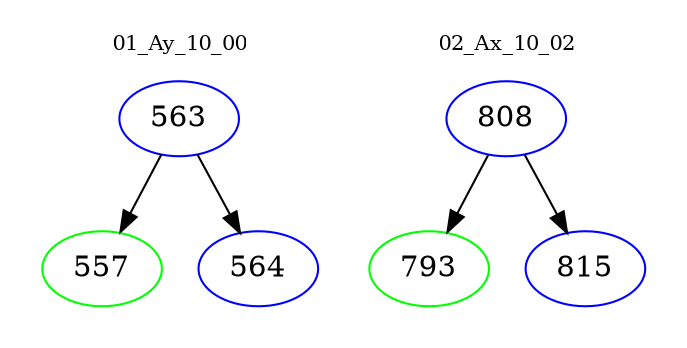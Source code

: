 digraph{
subgraph cluster_0 {
color = white
label = "01_Ay_10_00";
fontsize=10;
T0_563 [label="563", color="blue"]
T0_563 -> T0_557 [color="black"]
T0_557 [label="557", color="green"]
T0_563 -> T0_564 [color="black"]
T0_564 [label="564", color="blue"]
}
subgraph cluster_1 {
color = white
label = "02_Ax_10_02";
fontsize=10;
T1_808 [label="808", color="blue"]
T1_808 -> T1_793 [color="black"]
T1_793 [label="793", color="green"]
T1_808 -> T1_815 [color="black"]
T1_815 [label="815", color="blue"]
}
}
